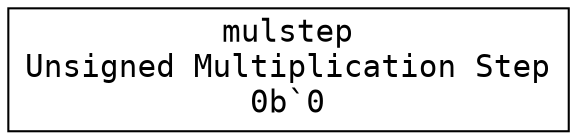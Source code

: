 digraph "Format rrr" {
  graph [dpi = 100, bgcolor="white"];
  node [fontname = "Courier", fontsize="15pt"];
  edge [fontname = "Courier"];
  "mulstep_13462336" [label = "mulstep\nUnsigned Multiplication Step\n0b`0", shape = rectangle];
}
